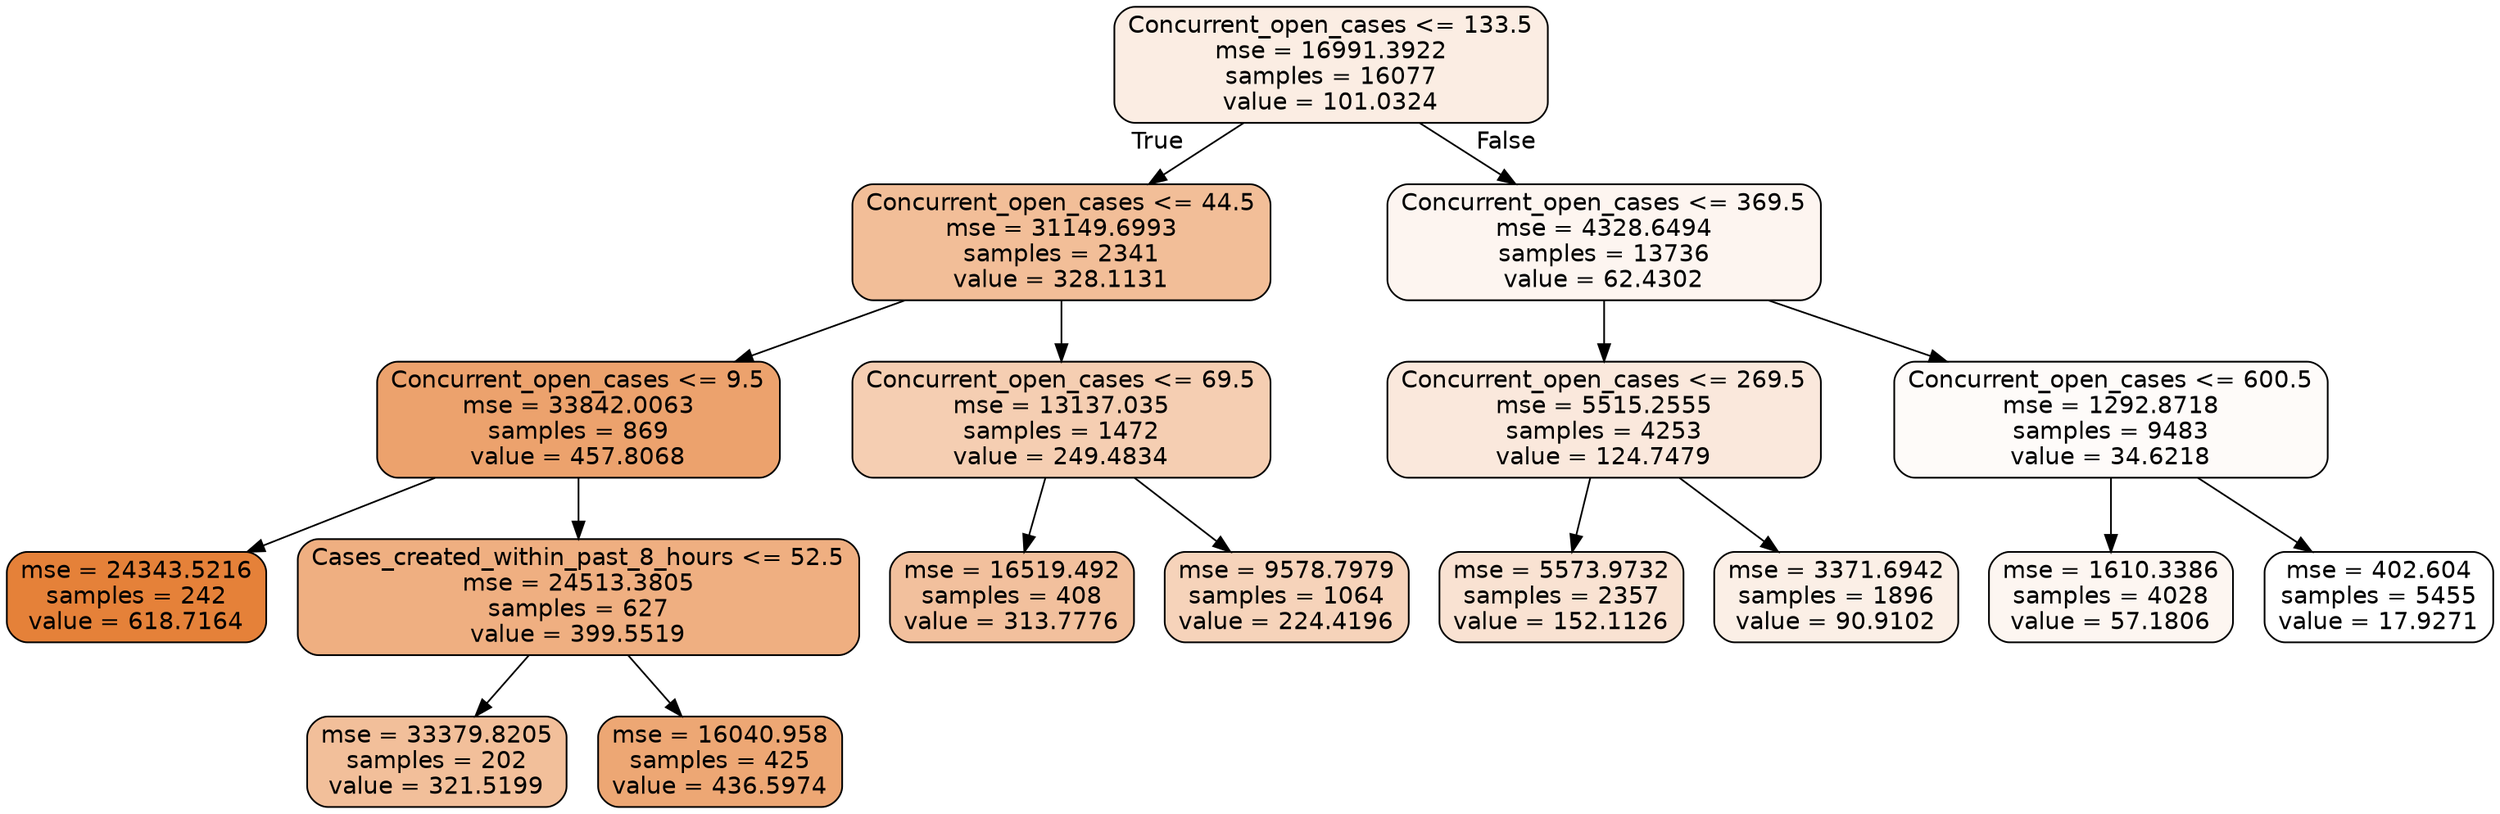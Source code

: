 digraph Tree {
node [shape=box, style="filled, rounded", color="black", fontname=helvetica] ;
edge [fontname=helvetica] ;
0 [label="Concurrent_open_cases <= 133.5\nmse = 16991.3922\nsamples = 16077\nvalue = 101.0324", fillcolor="#e5813923"] ;
1 [label="Concurrent_open_cases <= 44.5\nmse = 31149.6993\nsamples = 2341\nvalue = 328.1131", fillcolor="#e5813984"] ;
0 -> 1 [labeldistance=2.5, labelangle=45, headlabel="True"] ;
3 [label="Concurrent_open_cases <= 9.5\nmse = 33842.0063\nsamples = 869\nvalue = 457.8068", fillcolor="#e58139bb"] ;
1 -> 3 ;
7 [label="mse = 24343.5216\nsamples = 242\nvalue = 618.7164", fillcolor="#e58139ff"] ;
3 -> 7 ;
8 [label="Cases_created_within_past_8_hours <= 52.5\nmse = 24513.3805\nsamples = 627\nvalue = 399.5519", fillcolor="#e58139a2"] ;
3 -> 8 ;
15 [label="mse = 33379.8205\nsamples = 202\nvalue = 321.5199", fillcolor="#e5813981"] ;
8 -> 15 ;
16 [label="mse = 16040.958\nsamples = 425\nvalue = 436.5974", fillcolor="#e58139b2"] ;
8 -> 16 ;
4 [label="Concurrent_open_cases <= 69.5\nmse = 13137.035\nsamples = 1472\nvalue = 249.4834", fillcolor="#e5813962"] ;
1 -> 4 ;
13 [label="mse = 16519.492\nsamples = 408\nvalue = 313.7776", fillcolor="#e581397e"] ;
4 -> 13 ;
14 [label="mse = 9578.7979\nsamples = 1064\nvalue = 224.4196", fillcolor="#e5813958"] ;
4 -> 14 ;
2 [label="Concurrent_open_cases <= 369.5\nmse = 4328.6494\nsamples = 13736\nvalue = 62.4302", fillcolor="#e5813913"] ;
0 -> 2 [labeldistance=2.5, labelangle=-45, headlabel="False"] ;
5 [label="Concurrent_open_cases <= 269.5\nmse = 5515.2555\nsamples = 4253\nvalue = 124.7479", fillcolor="#e581392d"] ;
2 -> 5 ;
9 [label="mse = 5573.9732\nsamples = 2357\nvalue = 152.1126", fillcolor="#e5813939"] ;
5 -> 9 ;
10 [label="mse = 3371.6942\nsamples = 1896\nvalue = 90.9102", fillcolor="#e581391f"] ;
5 -> 10 ;
6 [label="Concurrent_open_cases <= 600.5\nmse = 1292.8718\nsamples = 9483\nvalue = 34.6218", fillcolor="#e5813907"] ;
2 -> 6 ;
11 [label="mse = 1610.3386\nsamples = 4028\nvalue = 57.1806", fillcolor="#e5813911"] ;
6 -> 11 ;
12 [label="mse = 402.604\nsamples = 5455\nvalue = 17.9271", fillcolor="#e5813900"] ;
6 -> 12 ;
}